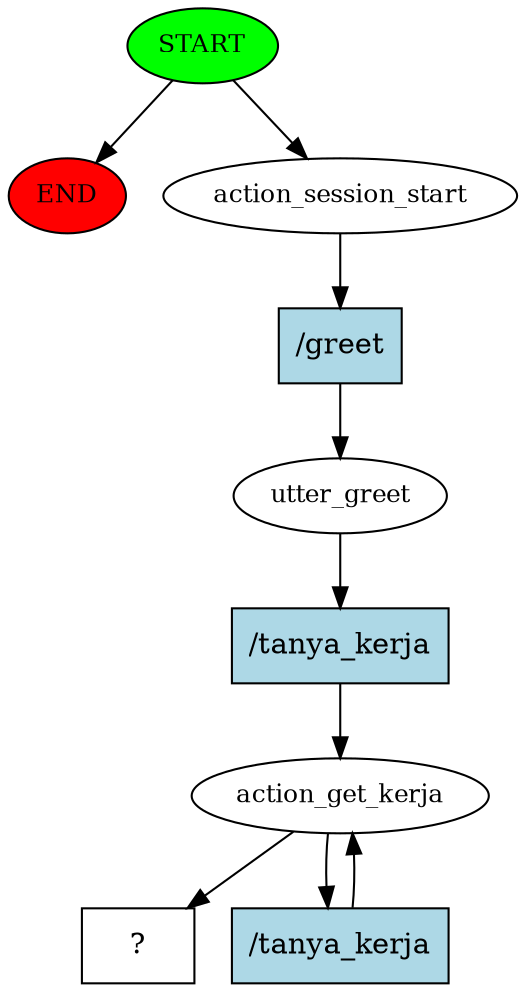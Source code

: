 digraph  {
0 [class="start active", fillcolor=green, fontsize=12, label=START, style=filled];
"-1" [class=end, fillcolor=red, fontsize=12, label=END, style=filled];
1 [class=active, fontsize=12, label=action_session_start];
2 [class=active, fontsize=12, label=utter_greet];
3 [class=active, fontsize=12, label=action_get_kerja];
5 [class="intent dashed active", label="  ?  ", shape=rect];
6 [class="intent active", fillcolor=lightblue, label="/greet", shape=rect, style=filled];
7 [class="intent active", fillcolor=lightblue, label="/tanya_kerja", shape=rect, style=filled];
8 [class="intent active", fillcolor=lightblue, label="/tanya_kerja", shape=rect, style=filled];
0 -> "-1"  [class="", key=NONE, label=""];
0 -> 1  [class=active, key=NONE, label=""];
1 -> 6  [class=active, key=0];
2 -> 7  [class=active, key=0];
3 -> 5  [class=active, key=NONE, label=""];
3 -> 8  [class=active, key=0];
6 -> 2  [class=active, key=0];
7 -> 3  [class=active, key=0];
8 -> 3  [class=active, key=0];
}

